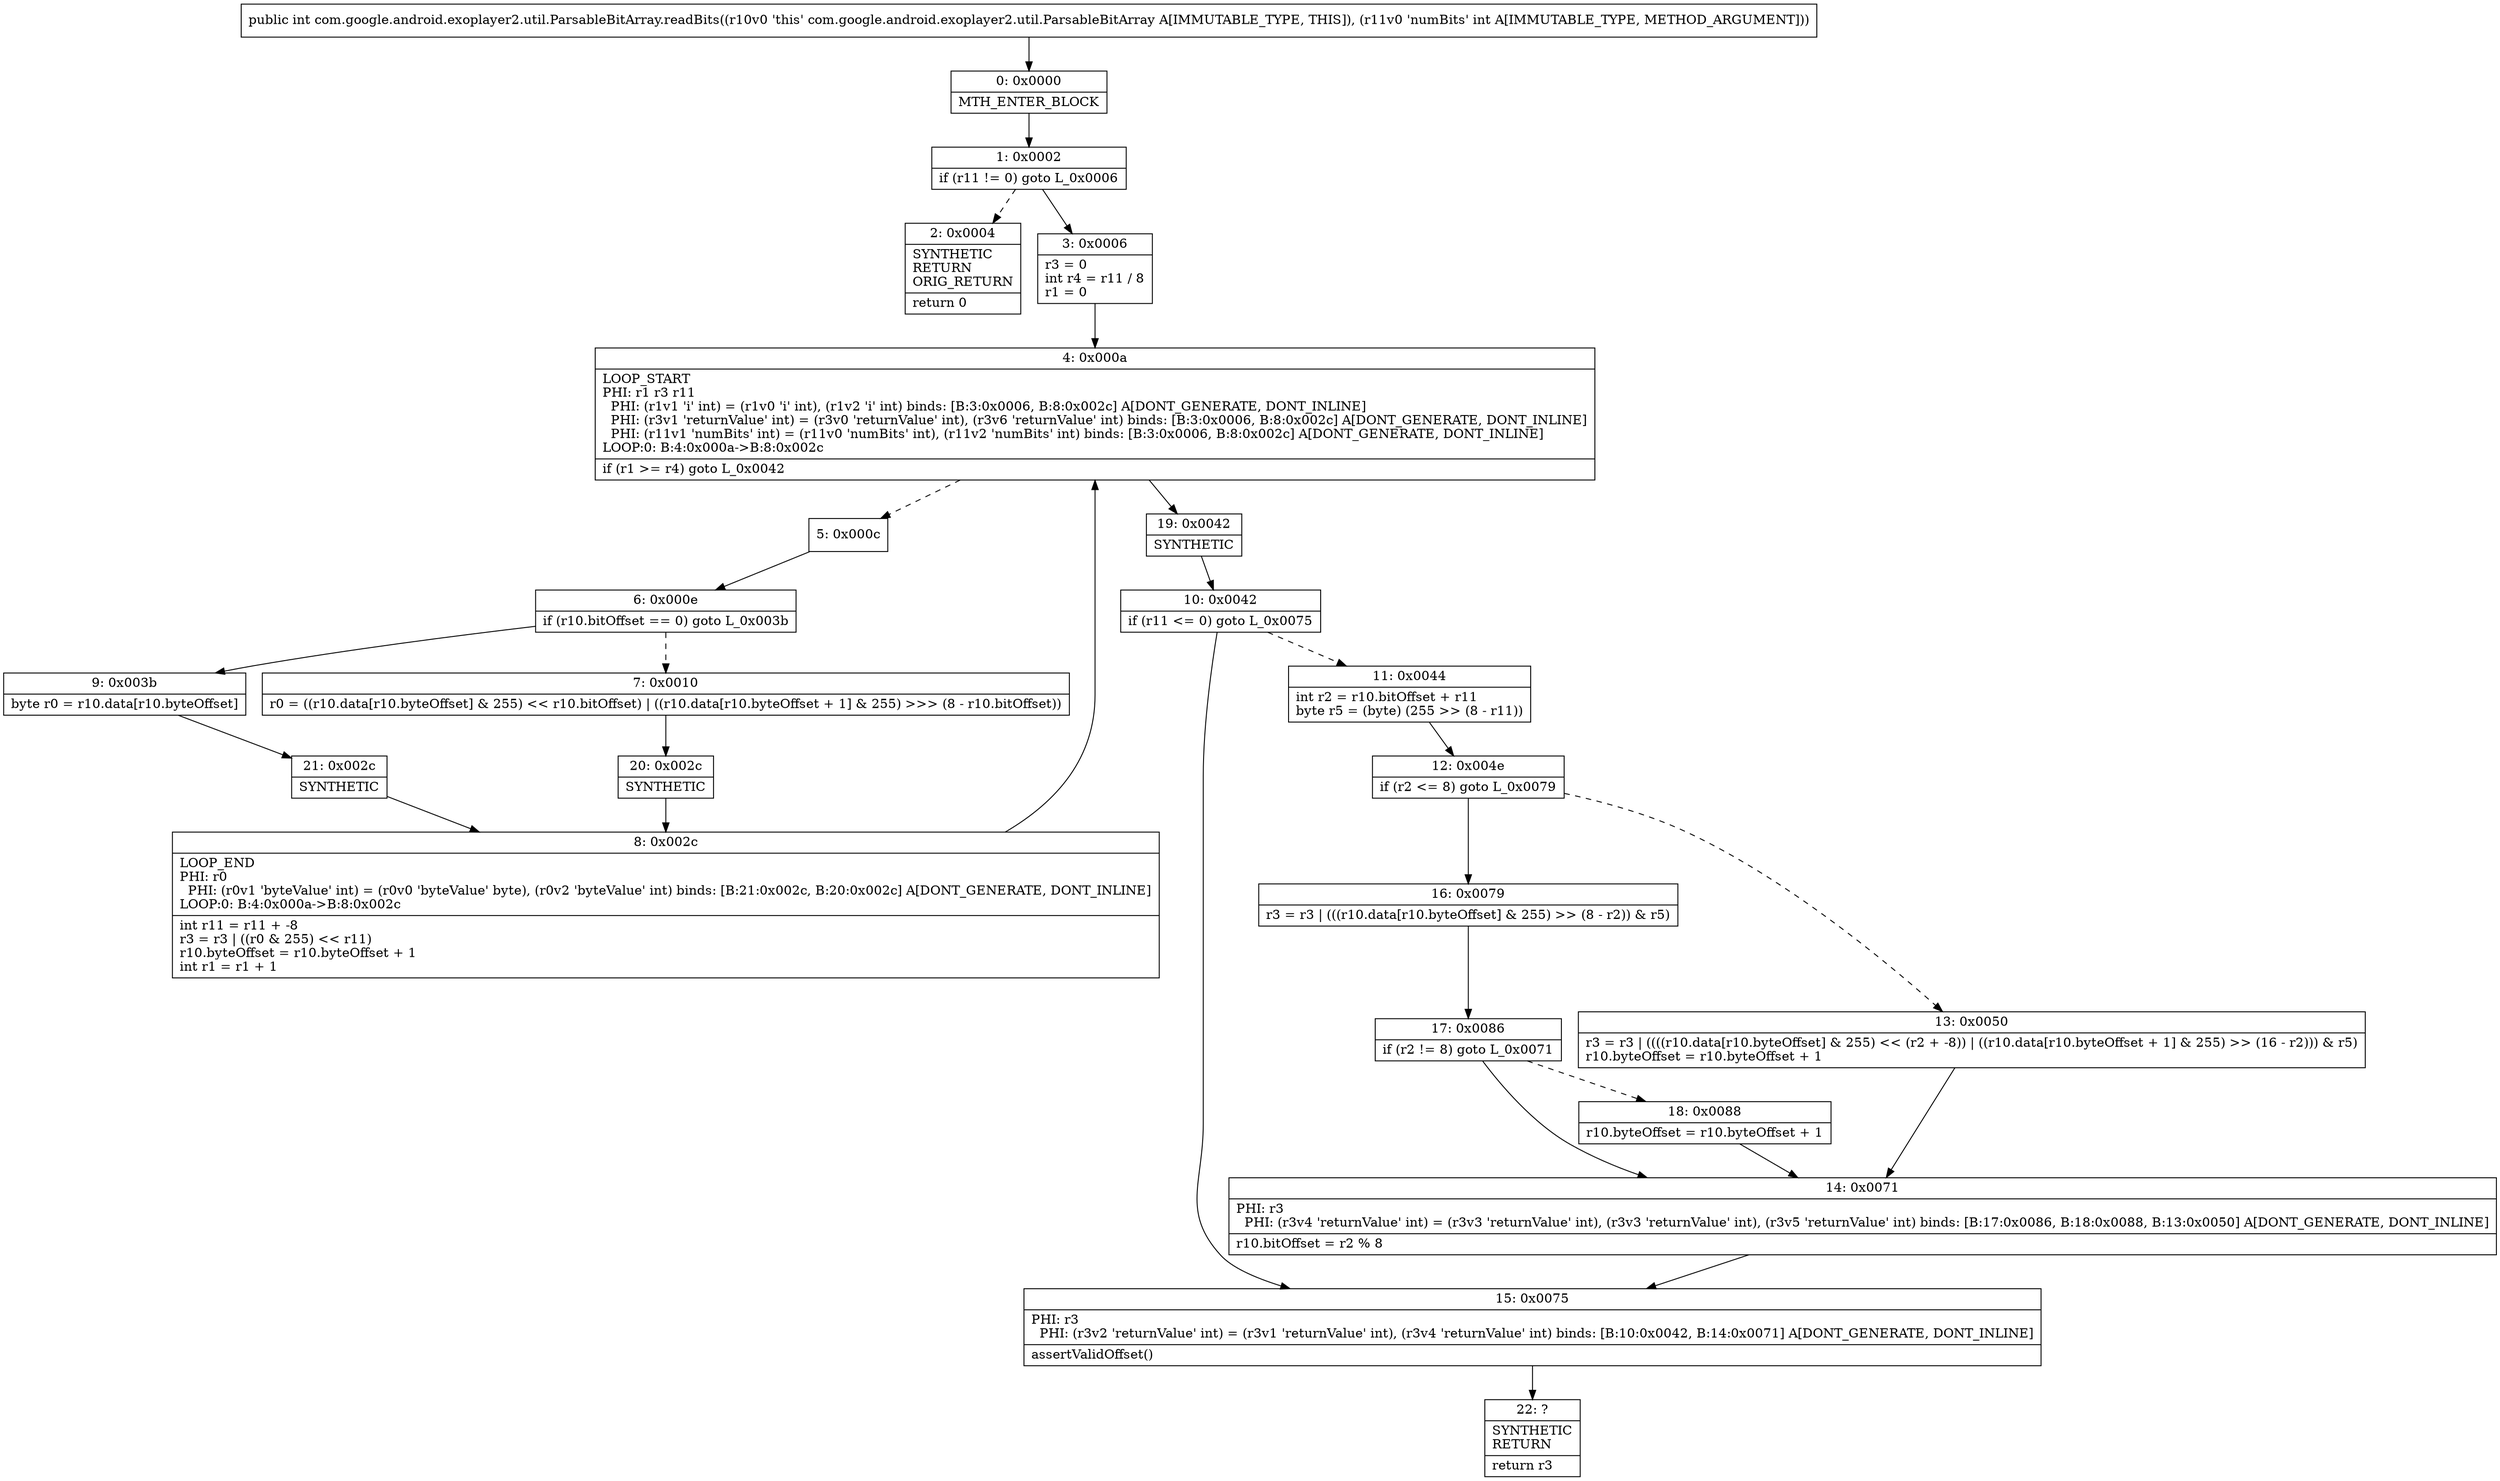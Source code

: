 digraph "CFG forcom.google.android.exoplayer2.util.ParsableBitArray.readBits(I)I" {
Node_0 [shape=record,label="{0\:\ 0x0000|MTH_ENTER_BLOCK\l}"];
Node_1 [shape=record,label="{1\:\ 0x0002|if (r11 != 0) goto L_0x0006\l}"];
Node_2 [shape=record,label="{2\:\ 0x0004|SYNTHETIC\lRETURN\lORIG_RETURN\l|return 0\l}"];
Node_3 [shape=record,label="{3\:\ 0x0006|r3 = 0\lint r4 = r11 \/ 8\lr1 = 0\l}"];
Node_4 [shape=record,label="{4\:\ 0x000a|LOOP_START\lPHI: r1 r3 r11 \l  PHI: (r1v1 'i' int) = (r1v0 'i' int), (r1v2 'i' int) binds: [B:3:0x0006, B:8:0x002c] A[DONT_GENERATE, DONT_INLINE]\l  PHI: (r3v1 'returnValue' int) = (r3v0 'returnValue' int), (r3v6 'returnValue' int) binds: [B:3:0x0006, B:8:0x002c] A[DONT_GENERATE, DONT_INLINE]\l  PHI: (r11v1 'numBits' int) = (r11v0 'numBits' int), (r11v2 'numBits' int) binds: [B:3:0x0006, B:8:0x002c] A[DONT_GENERATE, DONT_INLINE]\lLOOP:0: B:4:0x000a\-\>B:8:0x002c\l|if (r1 \>= r4) goto L_0x0042\l}"];
Node_5 [shape=record,label="{5\:\ 0x000c}"];
Node_6 [shape=record,label="{6\:\ 0x000e|if (r10.bitOffset == 0) goto L_0x003b\l}"];
Node_7 [shape=record,label="{7\:\ 0x0010|r0 = ((r10.data[r10.byteOffset] & 255) \<\< r10.bitOffset) \| ((r10.data[r10.byteOffset + 1] & 255) \>\>\> (8 \- r10.bitOffset))\l}"];
Node_8 [shape=record,label="{8\:\ 0x002c|LOOP_END\lPHI: r0 \l  PHI: (r0v1 'byteValue' int) = (r0v0 'byteValue' byte), (r0v2 'byteValue' int) binds: [B:21:0x002c, B:20:0x002c] A[DONT_GENERATE, DONT_INLINE]\lLOOP:0: B:4:0x000a\-\>B:8:0x002c\l|int r11 = r11 + \-8\lr3 = r3 \| ((r0 & 255) \<\< r11)\lr10.byteOffset = r10.byteOffset + 1\lint r1 = r1 + 1\l}"];
Node_9 [shape=record,label="{9\:\ 0x003b|byte r0 = r10.data[r10.byteOffset]\l}"];
Node_10 [shape=record,label="{10\:\ 0x0042|if (r11 \<= 0) goto L_0x0075\l}"];
Node_11 [shape=record,label="{11\:\ 0x0044|int r2 = r10.bitOffset + r11\lbyte r5 = (byte) (255 \>\> (8 \- r11))\l}"];
Node_12 [shape=record,label="{12\:\ 0x004e|if (r2 \<= 8) goto L_0x0079\l}"];
Node_13 [shape=record,label="{13\:\ 0x0050|r3 = r3 \| ((((r10.data[r10.byteOffset] & 255) \<\< (r2 + \-8)) \| ((r10.data[r10.byteOffset + 1] & 255) \>\> (16 \- r2))) & r5)\lr10.byteOffset = r10.byteOffset + 1\l}"];
Node_14 [shape=record,label="{14\:\ 0x0071|PHI: r3 \l  PHI: (r3v4 'returnValue' int) = (r3v3 'returnValue' int), (r3v3 'returnValue' int), (r3v5 'returnValue' int) binds: [B:17:0x0086, B:18:0x0088, B:13:0x0050] A[DONT_GENERATE, DONT_INLINE]\l|r10.bitOffset = r2 % 8\l}"];
Node_15 [shape=record,label="{15\:\ 0x0075|PHI: r3 \l  PHI: (r3v2 'returnValue' int) = (r3v1 'returnValue' int), (r3v4 'returnValue' int) binds: [B:10:0x0042, B:14:0x0071] A[DONT_GENERATE, DONT_INLINE]\l|assertValidOffset()\l}"];
Node_16 [shape=record,label="{16\:\ 0x0079|r3 = r3 \| (((r10.data[r10.byteOffset] & 255) \>\> (8 \- r2)) & r5)\l}"];
Node_17 [shape=record,label="{17\:\ 0x0086|if (r2 != 8) goto L_0x0071\l}"];
Node_18 [shape=record,label="{18\:\ 0x0088|r10.byteOffset = r10.byteOffset + 1\l}"];
Node_19 [shape=record,label="{19\:\ 0x0042|SYNTHETIC\l}"];
Node_20 [shape=record,label="{20\:\ 0x002c|SYNTHETIC\l}"];
Node_21 [shape=record,label="{21\:\ 0x002c|SYNTHETIC\l}"];
Node_22 [shape=record,label="{22\:\ ?|SYNTHETIC\lRETURN\l|return r3\l}"];
MethodNode[shape=record,label="{public int com.google.android.exoplayer2.util.ParsableBitArray.readBits((r10v0 'this' com.google.android.exoplayer2.util.ParsableBitArray A[IMMUTABLE_TYPE, THIS]), (r11v0 'numBits' int A[IMMUTABLE_TYPE, METHOD_ARGUMENT])) }"];
MethodNode -> Node_0;
Node_0 -> Node_1;
Node_1 -> Node_2[style=dashed];
Node_1 -> Node_3;
Node_3 -> Node_4;
Node_4 -> Node_5[style=dashed];
Node_4 -> Node_19;
Node_5 -> Node_6;
Node_6 -> Node_7[style=dashed];
Node_6 -> Node_9;
Node_7 -> Node_20;
Node_8 -> Node_4;
Node_9 -> Node_21;
Node_10 -> Node_11[style=dashed];
Node_10 -> Node_15;
Node_11 -> Node_12;
Node_12 -> Node_13[style=dashed];
Node_12 -> Node_16;
Node_13 -> Node_14;
Node_14 -> Node_15;
Node_15 -> Node_22;
Node_16 -> Node_17;
Node_17 -> Node_14;
Node_17 -> Node_18[style=dashed];
Node_18 -> Node_14;
Node_19 -> Node_10;
Node_20 -> Node_8;
Node_21 -> Node_8;
}

